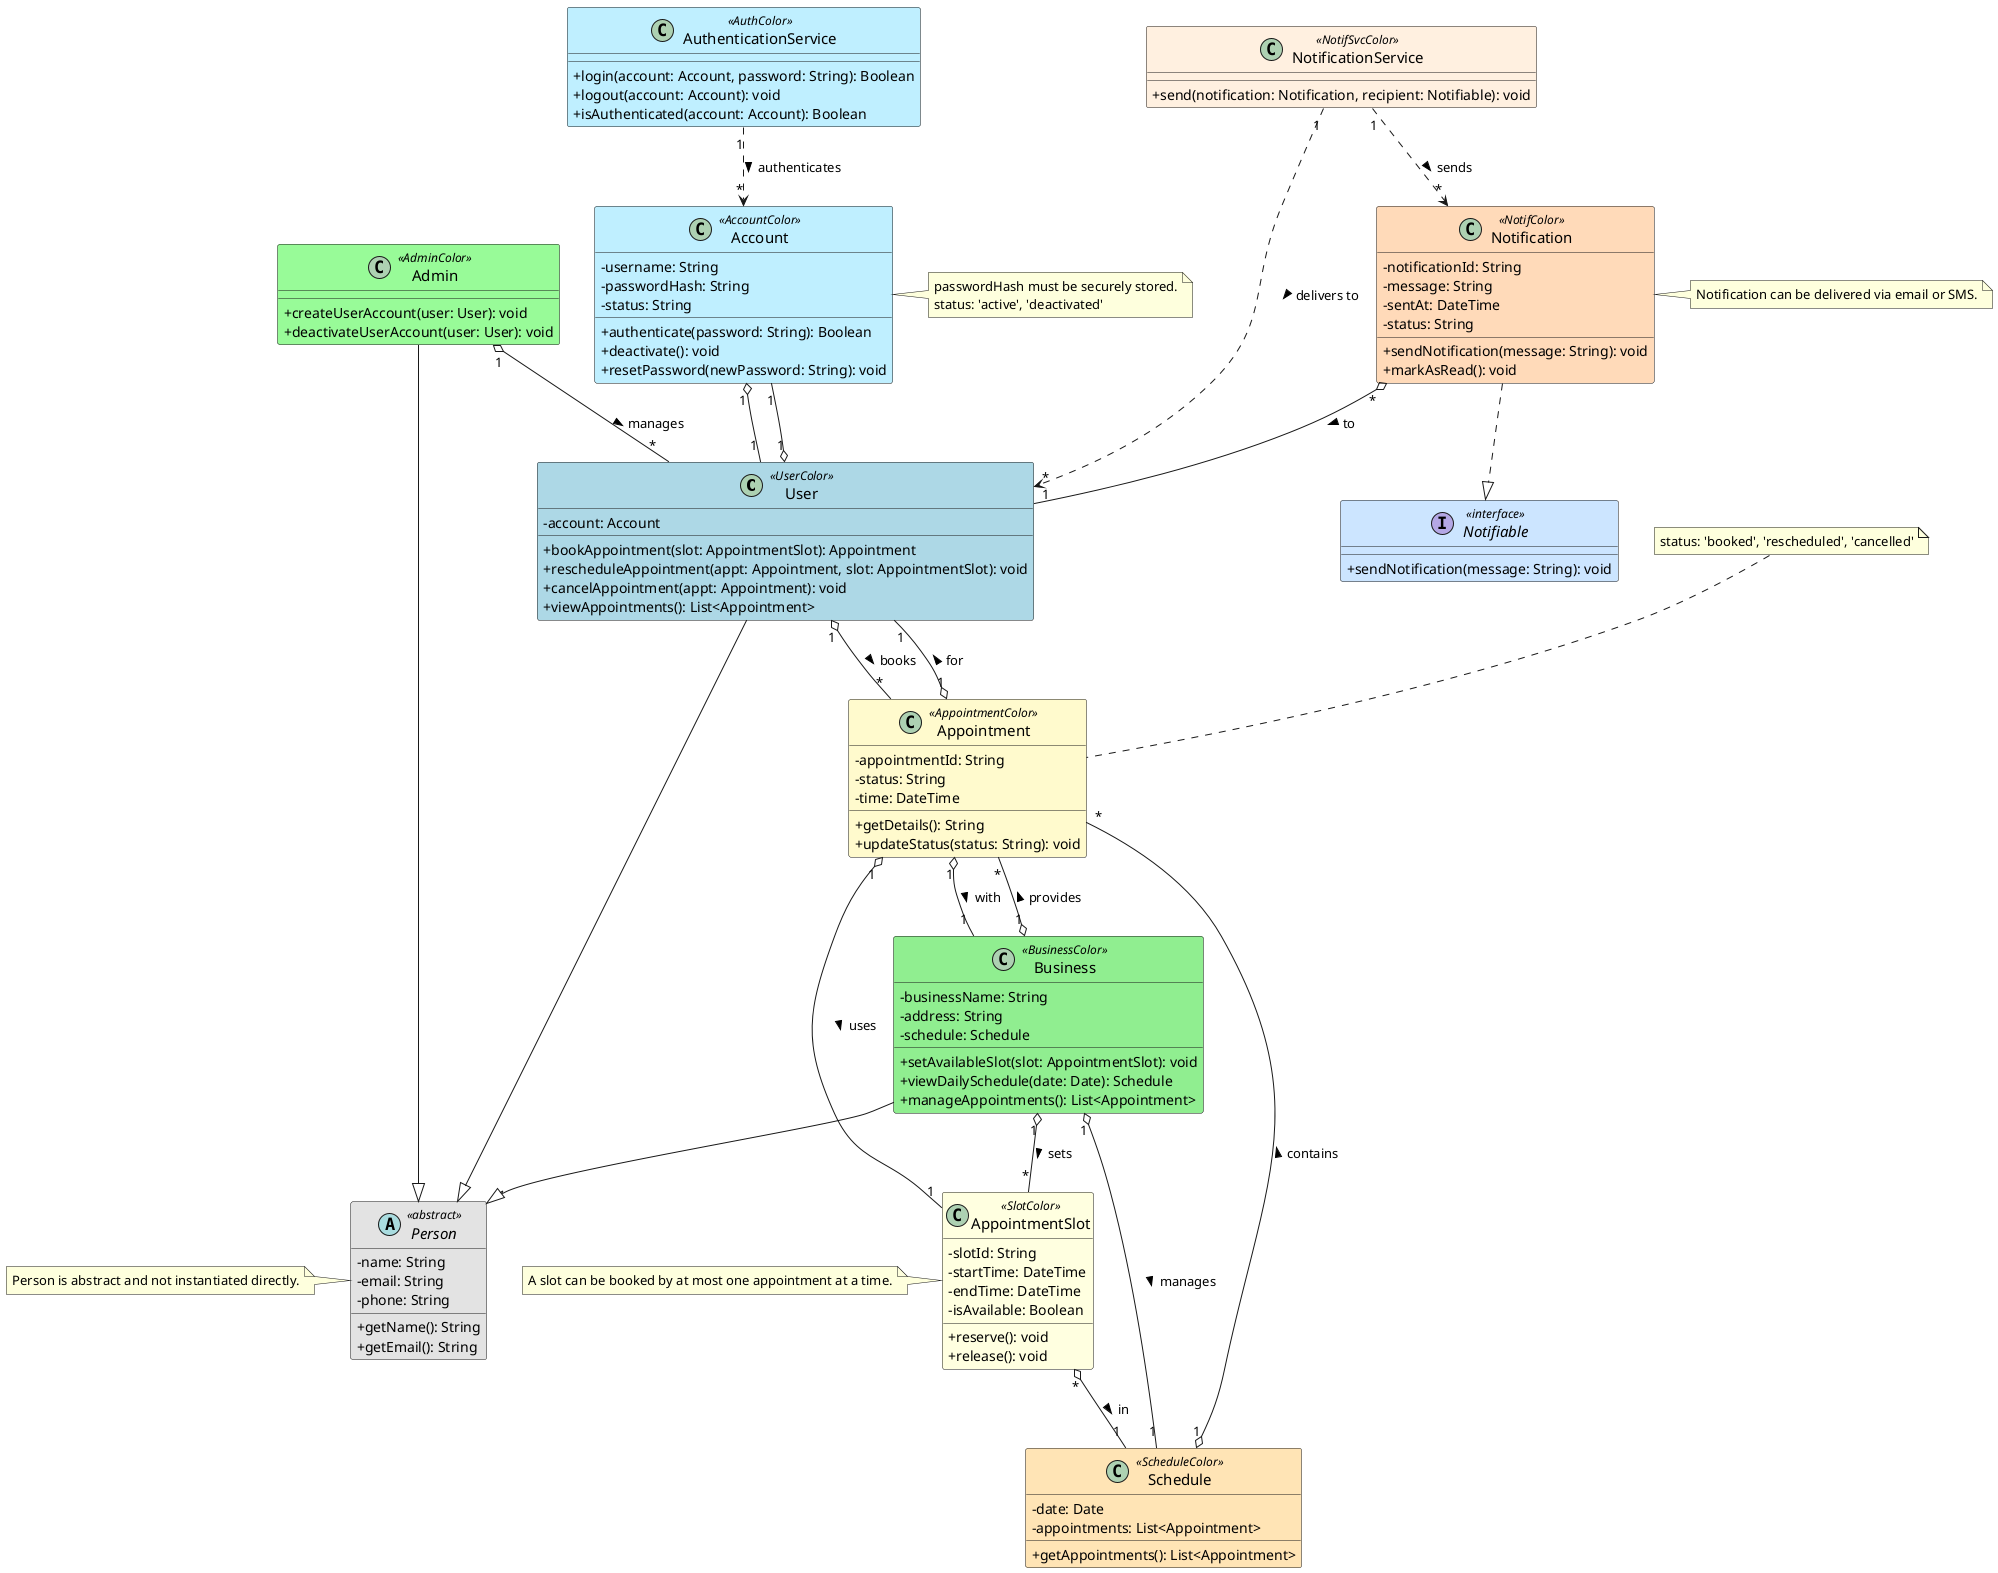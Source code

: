 # Schedulink Appointment System – UML Class Diagram (Coloured Boxes, Evenly Distributed)

Below is a PlantUML code snippet for a **coloured and well-distributed class diagram**.  
**Each class box is filled with a distinct color** for clarity.  
Paste this code into [PlantUML](https://plantuml.com/class-diagram) or a compatible tool to render the diagram.

---

```plantuml
@startuml
skinparam classAttributeIconSize 0
skinparam classFontColor Black
skinparam classFontSize 15

' ABSTRACT & INTERFACE COLORS
skinparam class {
    BackgroundColor<<abstract>> #E3E3E3
    BackgroundColor<<interface>> #CCE5FF
}

' USER/ACCOUNT/SECURITY COLORS
class User <<UserColor>> #ADD8E6
class Account <<AccountColor>> #BFEFFF
class AuthenticationService <<AuthColor>> #BFEFFF

' BUSINESS/ADMIN COLORS
class Business <<BusinessColor>> #90EE90
class Admin <<AdminColor>> #98FB98

' SCHEDULING CORE COLORS
class Appointment <<AppointmentColor>> #FFFACD
class AppointmentSlot <<SlotColor>> #FFFFE0
class Schedule <<ScheduleColor>> #FFE4B5

' NOTIFICATION COLORS
class Notification <<NotifColor>> #FFDAB9
class NotificationService <<NotifSvcColor>> #FFF0E0

' ABSTRACT/INTERFACE
abstract class Person <<abstract>> {
    - name: String
    - email: String
    - phone: String
    + getName(): String
    + getEmail(): String
}
interface Notifiable <<interface>> {
    + sendNotification(message: String): void
}

' USER/ACCOUNT/SECURITY
User : - account: Account
User : + bookAppointment(slot: AppointmentSlot): Appointment
User : + rescheduleAppointment(appt: Appointment, slot: AppointmentSlot): void
User : + cancelAppointment(appt: Appointment): void
User : + viewAppointments(): List<Appointment>

Account : - username: String
Account : - passwordHash: String
Account : - status: String
Account : + authenticate(password: String): Boolean
Account : + deactivate(): void
Account : + resetPassword(newPassword: String): void

AuthenticationService : + login(account: Account, password: String): Boolean
AuthenticationService : + logout(account: Account): void
AuthenticationService : + isAuthenticated(account: Account): Boolean

' BUSINESS/ADMIN
Business : - businessName: String
Business : - address: String
Business : - schedule: Schedule
Business : + setAvailableSlot(slot: AppointmentSlot): void
Business : + viewDailySchedule(date: Date): Schedule
Business : + manageAppointments(): List<Appointment>

Admin : + createUserAccount(user: User): void
Admin : + deactivateUserAccount(user: User): void

' SCHEDULING CORE
Appointment : - appointmentId: String
Appointment : - status: String
Appointment : - time: DateTime
Appointment : + getDetails(): String
Appointment : + updateStatus(status: String): void

AppointmentSlot : - slotId: String
AppointmentSlot : - startTime: DateTime
AppointmentSlot : - endTime: DateTime
AppointmentSlot : - isAvailable: Boolean
AppointmentSlot : + reserve(): void
AppointmentSlot : + release(): void

Schedule : - date: Date
Schedule : - appointments: List<Appointment>
Schedule : + getAppointments(): List<Appointment>

' NOTIFICATION
Notification : - notificationId: String
Notification : - message: String
Notification : - sentAt: DateTime
Notification : - status: String
Notification : + sendNotification(message: String): void
Notification : + markAsRead(): void

NotificationService : + send(notification: Notification, recipient: Notifiable): void

' CLASS INHERITANCE & IMPLEMENTATION
User --|> Person
Business --|> Person
Admin --|> Person
Notification ..|> Notifiable

' RELATIONSHIPS & MULTIPLICITIES
User "1" o-- "1" Account
User "1" o-- "*" Appointment : books >
Business "1" o-- "*" AppointmentSlot : sets >
Business "1" o-- "1" Schedule : manages >
Business "1" o-- "*" Appointment : provides >
Admin "1" o-- "*" User : manages >
Account "1" o-- "1" User
Appointment "1" o-- "1" AppointmentSlot : uses >
Appointment "1" o-- "1" User : for >
Appointment "1" o-- "1" Business : with >
AppointmentSlot "*" o-- "1" Schedule : in >
Schedule "1" o-- "*" Appointment : contains >
Notification "*" o-- "1" User : to >
NotificationService "1" ..> "*" Notification : sends >
NotificationService "1" ..> "*" User : delivers to >
AuthenticationService "1" ..> "*" Account : authenticates >

' CONSTRAINTS & NOTES
note right of Account
passwordHash must be securely stored.
status: 'active', 'deactivated'
end note

note left of AppointmentSlot
A slot can be booked by at most one appointment at a time.
end note

note top of Appointment
status: 'booked', 'rescheduled', 'cancelled'
end note

note right of Notification
Notification can be delivered via email or SMS.
end note

note left of Person
Person is abstract and not instantiated directly.
end note

@enduml
```

---

**How to use:**  
- Copy and paste into [PlantUML Live Editor](https://plantuml.com/class-diagram) or any PlantUML-compatible tool.
- Each class box will have a unique background color for clarity and group distinction.
- Abstract classes and interfaces are also colored.
- Relationships, multiplicities, constraints, and notes are included for full context.

---
